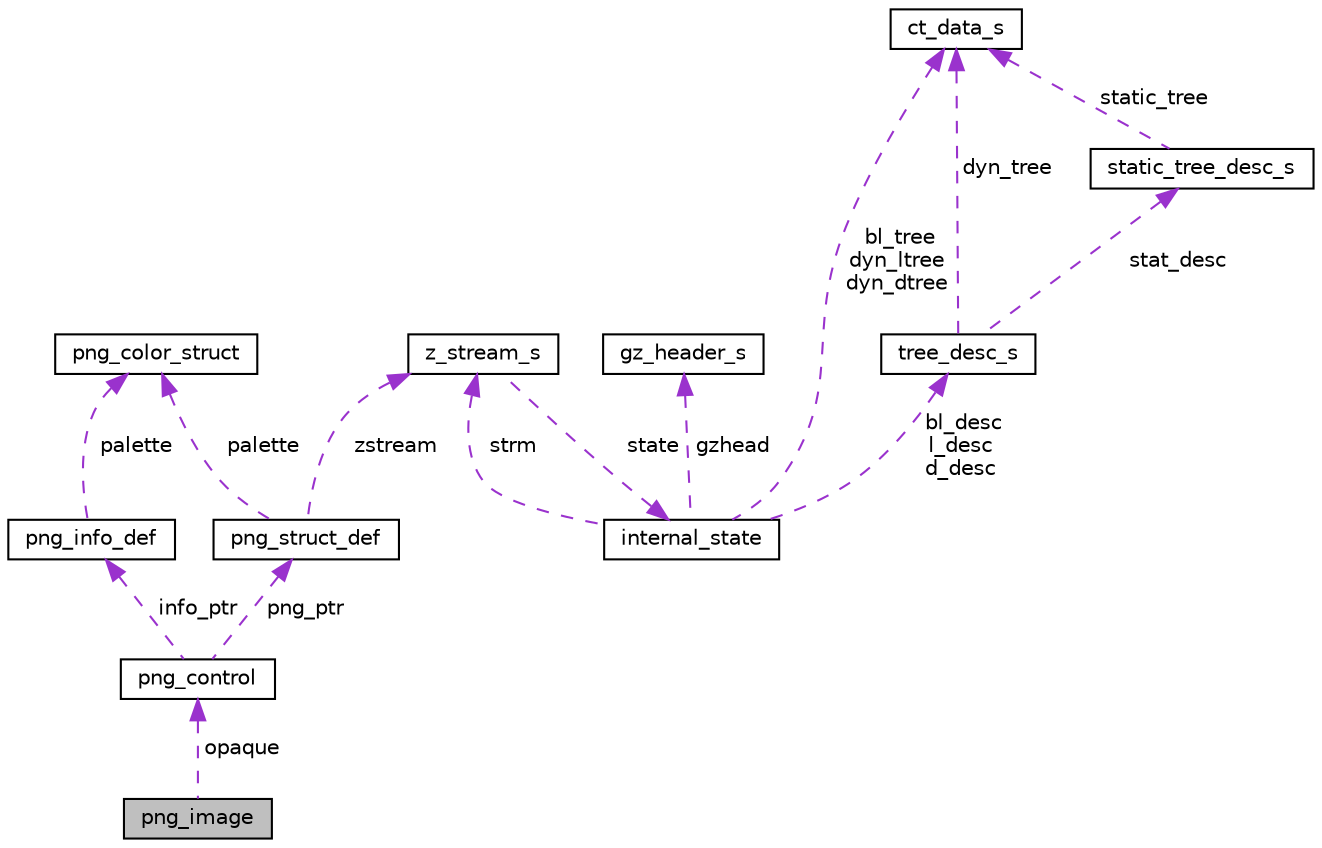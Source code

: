 digraph "png_image"
{
  edge [fontname="Helvetica",fontsize="10",labelfontname="Helvetica",labelfontsize="10"];
  node [fontname="Helvetica",fontsize="10",shape=record];
  Node1 [label="png_image",height=0.2,width=0.4,color="black", fillcolor="grey75", style="filled", fontcolor="black"];
  Node2 -> Node1 [dir="back",color="darkorchid3",fontsize="10",style="dashed",label=" opaque" ,fontname="Helvetica"];
  Node2 [label="png_control",height=0.2,width=0.4,color="black", fillcolor="white", style="filled",URL="$structpng__control.html"];
  Node3 -> Node2 [dir="back",color="darkorchid3",fontsize="10",style="dashed",label=" info_ptr" ,fontname="Helvetica"];
  Node3 [label="png_info_def",height=0.2,width=0.4,color="black", fillcolor="white", style="filled",URL="$structpng__info__def.html"];
  Node4 -> Node3 [dir="back",color="darkorchid3",fontsize="10",style="dashed",label=" palette" ,fontname="Helvetica"];
  Node4 [label="png_color_struct",height=0.2,width=0.4,color="black", fillcolor="white", style="filled",URL="$structpng__color__struct.html"];
  Node5 -> Node2 [dir="back",color="darkorchid3",fontsize="10",style="dashed",label=" png_ptr" ,fontname="Helvetica"];
  Node5 [label="png_struct_def",height=0.2,width=0.4,color="black", fillcolor="white", style="filled",URL="$structpng__struct__def.html"];
  Node4 -> Node5 [dir="back",color="darkorchid3",fontsize="10",style="dashed",label=" palette" ,fontname="Helvetica"];
  Node6 -> Node5 [dir="back",color="darkorchid3",fontsize="10",style="dashed",label=" zstream" ,fontname="Helvetica"];
  Node6 [label="z_stream_s",height=0.2,width=0.4,color="black", fillcolor="white", style="filled",URL="$structz__stream__s.html"];
  Node7 -> Node6 [dir="back",color="darkorchid3",fontsize="10",style="dashed",label=" state" ,fontname="Helvetica"];
  Node7 [label="internal_state",height=0.2,width=0.4,color="black", fillcolor="white", style="filled",URL="$structinternal__state.html"];
  Node8 -> Node7 [dir="back",color="darkorchid3",fontsize="10",style="dashed",label=" gzhead" ,fontname="Helvetica"];
  Node8 [label="gz_header_s",height=0.2,width=0.4,color="black", fillcolor="white", style="filled",URL="$structgz__header__s.html"];
  Node9 -> Node7 [dir="back",color="darkorchid3",fontsize="10",style="dashed",label=" bl_desc\nl_desc\nd_desc" ,fontname="Helvetica"];
  Node9 [label="tree_desc_s",height=0.2,width=0.4,color="black", fillcolor="white", style="filled",URL="$structtree__desc__s.html"];
  Node10 -> Node9 [dir="back",color="darkorchid3",fontsize="10",style="dashed",label=" stat_desc" ,fontname="Helvetica"];
  Node10 [label="static_tree_desc_s",height=0.2,width=0.4,color="black", fillcolor="white", style="filled",URL="$structstatic__tree__desc__s.html"];
  Node11 -> Node10 [dir="back",color="darkorchid3",fontsize="10",style="dashed",label=" static_tree" ,fontname="Helvetica"];
  Node11 [label="ct_data_s",height=0.2,width=0.4,color="black", fillcolor="white", style="filled",URL="$structct__data__s.html"];
  Node11 -> Node9 [dir="back",color="darkorchid3",fontsize="10",style="dashed",label=" dyn_tree" ,fontname="Helvetica"];
  Node6 -> Node7 [dir="back",color="darkorchid3",fontsize="10",style="dashed",label=" strm" ,fontname="Helvetica"];
  Node11 -> Node7 [dir="back",color="darkorchid3",fontsize="10",style="dashed",label=" bl_tree\ndyn_ltree\ndyn_dtree" ,fontname="Helvetica"];
}
